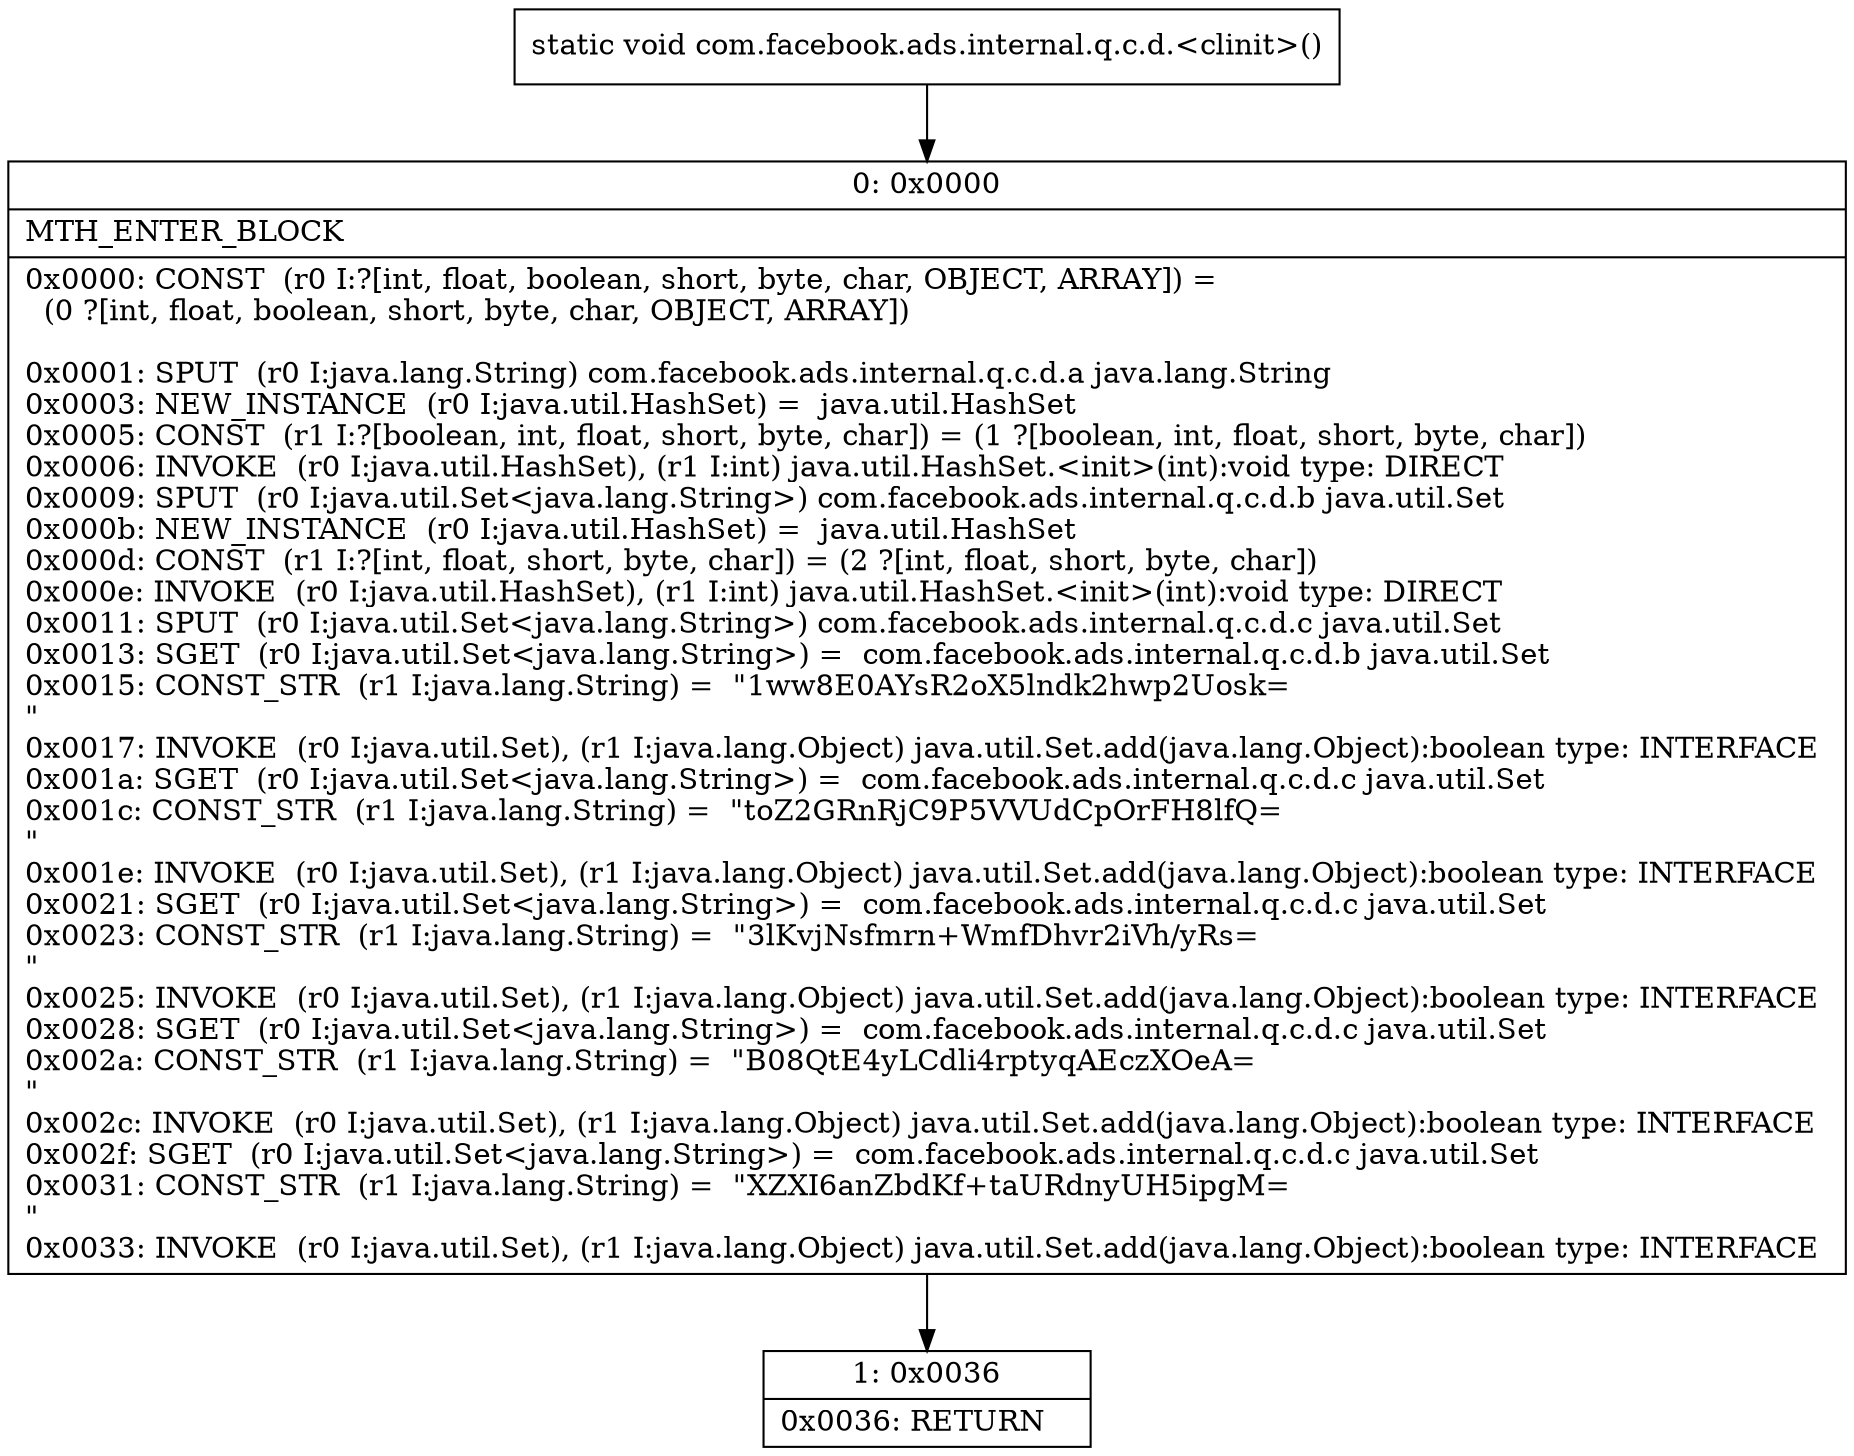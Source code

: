 digraph "CFG forcom.facebook.ads.internal.q.c.d.\<clinit\>()V" {
Node_0 [shape=record,label="{0\:\ 0x0000|MTH_ENTER_BLOCK\l|0x0000: CONST  (r0 I:?[int, float, boolean, short, byte, char, OBJECT, ARRAY]) = \l  (0 ?[int, float, boolean, short, byte, char, OBJECT, ARRAY])\l \l0x0001: SPUT  (r0 I:java.lang.String) com.facebook.ads.internal.q.c.d.a java.lang.String \l0x0003: NEW_INSTANCE  (r0 I:java.util.HashSet) =  java.util.HashSet \l0x0005: CONST  (r1 I:?[boolean, int, float, short, byte, char]) = (1 ?[boolean, int, float, short, byte, char]) \l0x0006: INVOKE  (r0 I:java.util.HashSet), (r1 I:int) java.util.HashSet.\<init\>(int):void type: DIRECT \l0x0009: SPUT  (r0 I:java.util.Set\<java.lang.String\>) com.facebook.ads.internal.q.c.d.b java.util.Set \l0x000b: NEW_INSTANCE  (r0 I:java.util.HashSet) =  java.util.HashSet \l0x000d: CONST  (r1 I:?[int, float, short, byte, char]) = (2 ?[int, float, short, byte, char]) \l0x000e: INVOKE  (r0 I:java.util.HashSet), (r1 I:int) java.util.HashSet.\<init\>(int):void type: DIRECT \l0x0011: SPUT  (r0 I:java.util.Set\<java.lang.String\>) com.facebook.ads.internal.q.c.d.c java.util.Set \l0x0013: SGET  (r0 I:java.util.Set\<java.lang.String\>) =  com.facebook.ads.internal.q.c.d.b java.util.Set \l0x0015: CONST_STR  (r1 I:java.lang.String) =  \"1ww8E0AYsR2oX5lndk2hwp2Uosk=\l\" \l0x0017: INVOKE  (r0 I:java.util.Set), (r1 I:java.lang.Object) java.util.Set.add(java.lang.Object):boolean type: INTERFACE \l0x001a: SGET  (r0 I:java.util.Set\<java.lang.String\>) =  com.facebook.ads.internal.q.c.d.c java.util.Set \l0x001c: CONST_STR  (r1 I:java.lang.String) =  \"toZ2GRnRjC9P5VVUdCpOrFH8lfQ=\l\" \l0x001e: INVOKE  (r0 I:java.util.Set), (r1 I:java.lang.Object) java.util.Set.add(java.lang.Object):boolean type: INTERFACE \l0x0021: SGET  (r0 I:java.util.Set\<java.lang.String\>) =  com.facebook.ads.internal.q.c.d.c java.util.Set \l0x0023: CONST_STR  (r1 I:java.lang.String) =  \"3lKvjNsfmrn+WmfDhvr2iVh\/yRs=\l\" \l0x0025: INVOKE  (r0 I:java.util.Set), (r1 I:java.lang.Object) java.util.Set.add(java.lang.Object):boolean type: INTERFACE \l0x0028: SGET  (r0 I:java.util.Set\<java.lang.String\>) =  com.facebook.ads.internal.q.c.d.c java.util.Set \l0x002a: CONST_STR  (r1 I:java.lang.String) =  \"B08QtE4yLCdli4rptyqAEczXOeA=\l\" \l0x002c: INVOKE  (r0 I:java.util.Set), (r1 I:java.lang.Object) java.util.Set.add(java.lang.Object):boolean type: INTERFACE \l0x002f: SGET  (r0 I:java.util.Set\<java.lang.String\>) =  com.facebook.ads.internal.q.c.d.c java.util.Set \l0x0031: CONST_STR  (r1 I:java.lang.String) =  \"XZXI6anZbdKf+taURdnyUH5ipgM=\l\" \l0x0033: INVOKE  (r0 I:java.util.Set), (r1 I:java.lang.Object) java.util.Set.add(java.lang.Object):boolean type: INTERFACE \l}"];
Node_1 [shape=record,label="{1\:\ 0x0036|0x0036: RETURN   \l}"];
MethodNode[shape=record,label="{static void com.facebook.ads.internal.q.c.d.\<clinit\>() }"];
MethodNode -> Node_0;
Node_0 -> Node_1;
}

